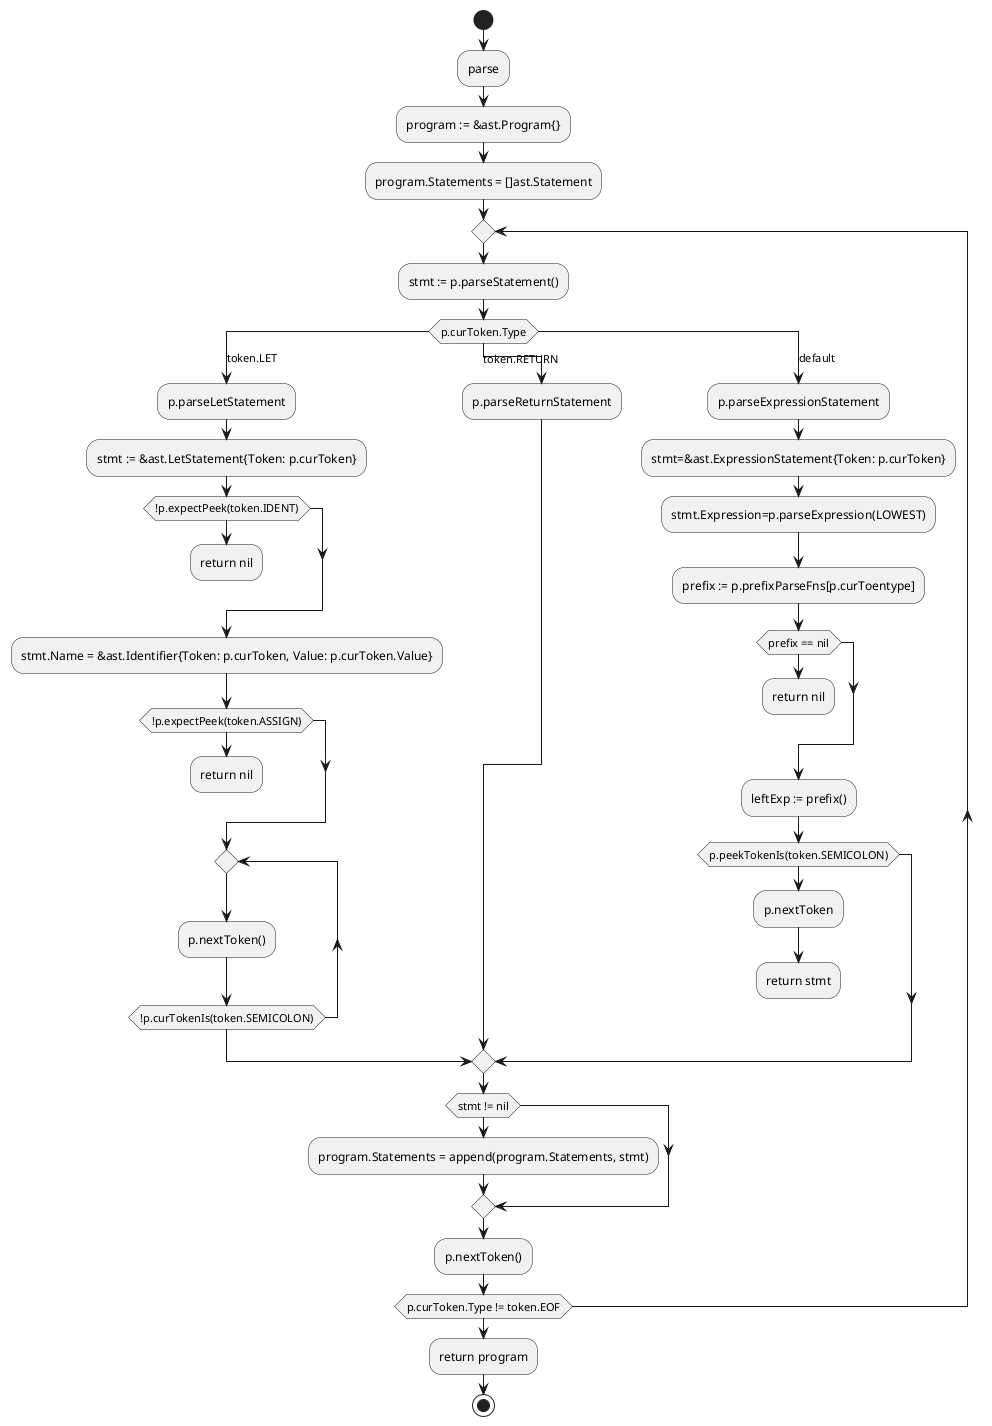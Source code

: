 @startuml
'https://plantuml.com/activity-diagram-beta

start
:parse;
:program := &ast.Program{};
:program.Statements = []ast.Statement;
repeat
:stmt := p.parseStatement();
switch(p.curToken.Type)
case(token.LET)
:p.parseLetStatement;
:stmt := &ast.LetStatement{Token: p.curToken};
if(!p.expectPeek(token.IDENT)) then
:return nil;
detach
endif
:stmt.Name = &ast.Identifier{Token: p.curToken, Value: p.curToken.Value};
if(!p.expectPeek(token.ASSIGN)) then
:return nil;
kill
endif
repeat
:p.nextToken();
repeat while (!p.curTokenIs(token.SEMICOLON))
case(token.RETURN)
:p.parseReturnStatement;
case(default)
:p.parseExpressionStatement;
:stmt=&ast.ExpressionStatement{Token: p.curToken};
:stmt.Expression=p.parseExpression(LOWEST);
:prefix := p.prefixParseFns[p.curToentype];
if (prefix == nil) then
:return nil;
kill
endif
:leftExp := prefix();
if (p.peekTokenIs(token.SEMICOLON)) then
:p.nextToken;
:return stmt;
kill
endif
endswitch
if (stmt != nil) then
:program.Statements = append(program.Statements, stmt);
endif
:p.nextToken();
repeat while (p.curToken.Type != token.EOF)
:return program;

stop

@enduml
